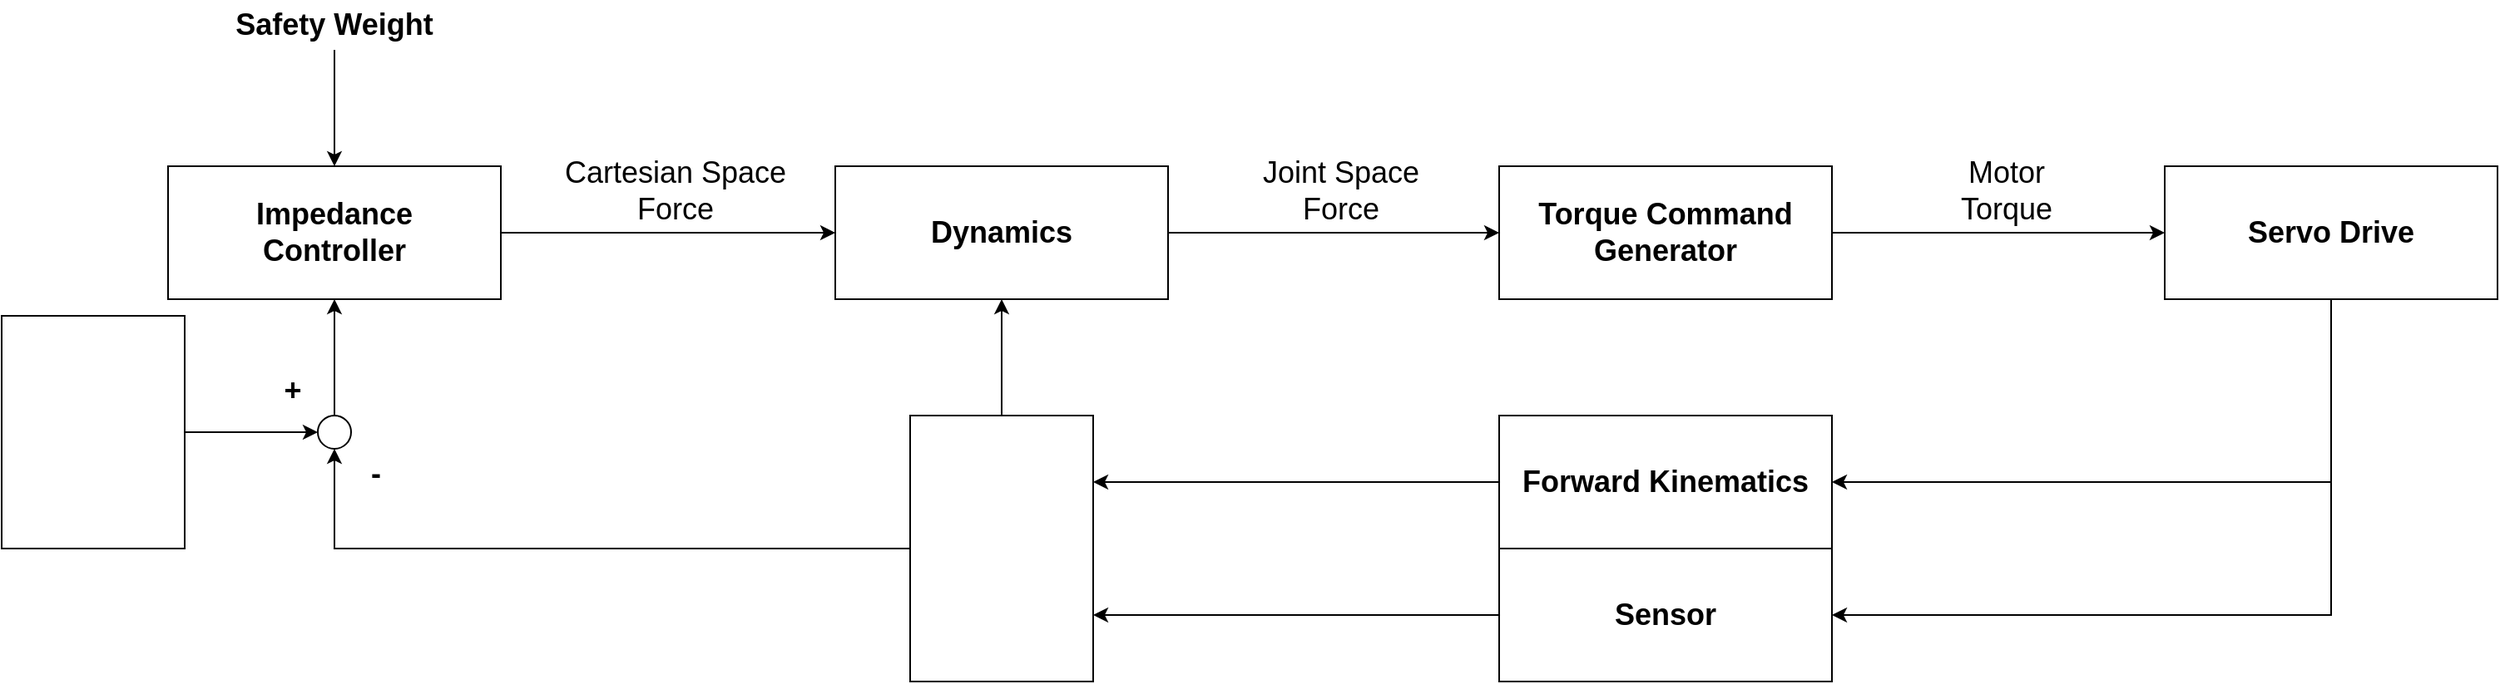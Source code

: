 <mxfile version="20.6.0" type="github">
  <diagram id="lWLraijqNVKEu7DmH__e" name="페이지-1">
    <mxGraphModel dx="2249" dy="754" grid="1" gridSize="10" guides="1" tooltips="1" connect="1" arrows="1" fold="1" page="1" pageScale="1" pageWidth="827" pageHeight="1169" math="0" shadow="0">
      <root>
        <mxCell id="0" />
        <mxCell id="1" parent="0" />
        <mxCell id="otujn-Szl1oxt65NMVmF-5" value="" style="edgeStyle=orthogonalEdgeStyle;rounded=0;orthogonalLoop=1;jettySize=auto;html=1;fontSize=18;" edge="1" parent="1" source="otujn-Szl1oxt65NMVmF-1" target="otujn-Szl1oxt65NMVmF-2">
          <mxGeometry relative="1" as="geometry" />
        </mxCell>
        <mxCell id="otujn-Szl1oxt65NMVmF-1" value="&lt;b style=&quot;font-size: 18px;&quot;&gt;Impedance&lt;br&gt;Controller&lt;/b&gt;" style="rounded=0;whiteSpace=wrap;html=1;" vertex="1" parent="1">
          <mxGeometry x="80" y="240" width="200" height="80" as="geometry" />
        </mxCell>
        <mxCell id="otujn-Szl1oxt65NMVmF-6" value="" style="edgeStyle=orthogonalEdgeStyle;rounded=0;orthogonalLoop=1;jettySize=auto;html=1;fontSize=18;" edge="1" parent="1" source="otujn-Szl1oxt65NMVmF-2" target="otujn-Szl1oxt65NMVmF-3">
          <mxGeometry relative="1" as="geometry" />
        </mxCell>
        <mxCell id="otujn-Szl1oxt65NMVmF-2" value="&lt;span style=&quot;font-size: 18px;&quot;&gt;&lt;b&gt;Dynamics&lt;/b&gt;&lt;/span&gt;" style="rounded=0;whiteSpace=wrap;html=1;" vertex="1" parent="1">
          <mxGeometry x="481" y="240" width="200" height="80" as="geometry" />
        </mxCell>
        <mxCell id="otujn-Szl1oxt65NMVmF-7" value="" style="edgeStyle=orthogonalEdgeStyle;rounded=0;orthogonalLoop=1;jettySize=auto;html=1;fontSize=18;" edge="1" parent="1" source="otujn-Szl1oxt65NMVmF-3" target="otujn-Szl1oxt65NMVmF-4">
          <mxGeometry relative="1" as="geometry" />
        </mxCell>
        <mxCell id="otujn-Szl1oxt65NMVmF-3" value="&lt;span style=&quot;font-size: 18px;&quot;&gt;&lt;b&gt;Torque Command&lt;br&gt;Generator&lt;br&gt;&lt;/b&gt;&lt;/span&gt;" style="rounded=0;whiteSpace=wrap;html=1;" vertex="1" parent="1">
          <mxGeometry x="880" y="240" width="200" height="80" as="geometry" />
        </mxCell>
        <mxCell id="otujn-Szl1oxt65NMVmF-28" style="edgeStyle=orthogonalEdgeStyle;rounded=0;orthogonalLoop=1;jettySize=auto;html=1;exitX=0.5;exitY=1;exitDx=0;exitDy=0;entryX=1;entryY=0.5;entryDx=0;entryDy=0;fontSize=18;startArrow=none;startFill=0;endArrow=classic;endFill=1;" edge="1" parent="1" source="otujn-Szl1oxt65NMVmF-4" target="otujn-Szl1oxt65NMVmF-24">
          <mxGeometry relative="1" as="geometry" />
        </mxCell>
        <mxCell id="otujn-Szl1oxt65NMVmF-29" style="edgeStyle=orthogonalEdgeStyle;rounded=0;orthogonalLoop=1;jettySize=auto;html=1;exitX=0.5;exitY=1;exitDx=0;exitDy=0;entryX=1;entryY=0.5;entryDx=0;entryDy=0;fontSize=18;startArrow=none;startFill=0;endArrow=classic;endFill=1;" edge="1" parent="1" source="otujn-Szl1oxt65NMVmF-4" target="otujn-Szl1oxt65NMVmF-25">
          <mxGeometry relative="1" as="geometry" />
        </mxCell>
        <mxCell id="otujn-Szl1oxt65NMVmF-4" value="&lt;span style=&quot;font-size: 18px;&quot;&gt;&lt;b&gt;Servo Drive&lt;/b&gt;&lt;/span&gt;" style="rounded=0;whiteSpace=wrap;html=1;" vertex="1" parent="1">
          <mxGeometry x="1280" y="240" width="200" height="80" as="geometry" />
        </mxCell>
        <mxCell id="otujn-Szl1oxt65NMVmF-18" value="" style="edgeStyle=orthogonalEdgeStyle;rounded=0;orthogonalLoop=1;jettySize=auto;html=1;fontSize=18;" edge="1" parent="1" source="otujn-Szl1oxt65NMVmF-8" target="otujn-Szl1oxt65NMVmF-1">
          <mxGeometry relative="1" as="geometry" />
        </mxCell>
        <mxCell id="otujn-Szl1oxt65NMVmF-20" style="edgeStyle=orthogonalEdgeStyle;rounded=0;orthogonalLoop=1;jettySize=auto;html=1;exitX=0;exitY=0.5;exitDx=0;exitDy=0;fontSize=18;startArrow=classic;startFill=1;endArrow=none;endFill=0;" edge="1" parent="1" source="otujn-Szl1oxt65NMVmF-8">
          <mxGeometry relative="1" as="geometry">
            <mxPoint x="90" y="400" as="targetPoint" />
          </mxGeometry>
        </mxCell>
        <mxCell id="otujn-Szl1oxt65NMVmF-8" value="" style="ellipse;whiteSpace=wrap;html=1;aspect=fixed;fontSize=18;" vertex="1" parent="1">
          <mxGeometry x="170" y="390" width="20" height="20" as="geometry" />
        </mxCell>
        <mxCell id="otujn-Szl1oxt65NMVmF-15" value="" style="edgeStyle=orthogonalEdgeStyle;rounded=0;orthogonalLoop=1;jettySize=auto;html=1;fontSize=18;" edge="1" parent="1" source="otujn-Szl1oxt65NMVmF-11" target="otujn-Szl1oxt65NMVmF-1">
          <mxGeometry relative="1" as="geometry" />
        </mxCell>
        <mxCell id="otujn-Szl1oxt65NMVmF-11" value="&lt;b&gt;Safety Weight&lt;/b&gt;" style="text;html=1;strokeColor=none;fillColor=none;align=center;verticalAlign=middle;whiteSpace=wrap;rounded=0;fontSize=18;" vertex="1" parent="1">
          <mxGeometry x="110" y="140" width="140" height="30" as="geometry" />
        </mxCell>
        <mxCell id="otujn-Szl1oxt65NMVmF-13" value="&lt;b&gt;+&lt;/b&gt;" style="text;html=1;strokeColor=none;fillColor=none;align=center;verticalAlign=middle;whiteSpace=wrap;rounded=0;fontSize=18;" vertex="1" parent="1">
          <mxGeometry x="140" y="360" width="30" height="30" as="geometry" />
        </mxCell>
        <mxCell id="otujn-Szl1oxt65NMVmF-14" value="&lt;b&gt;-&lt;/b&gt;" style="text;html=1;strokeColor=none;fillColor=none;align=center;verticalAlign=middle;whiteSpace=wrap;rounded=0;fontSize=18;" vertex="1" parent="1">
          <mxGeometry x="190" y="410" width="30" height="30" as="geometry" />
        </mxCell>
        <mxCell id="otujn-Szl1oxt65NMVmF-21" value="" style="rounded=0;whiteSpace=wrap;html=1;" vertex="1" parent="1">
          <mxGeometry x="-20" y="330" width="110" height="140" as="geometry" />
        </mxCell>
        <mxCell id="otujn-Szl1oxt65NMVmF-23" style="edgeStyle=orthogonalEdgeStyle;rounded=0;orthogonalLoop=1;jettySize=auto;html=1;exitX=0;exitY=0.5;exitDx=0;exitDy=0;entryX=0.5;entryY=1;entryDx=0;entryDy=0;fontSize=18;startArrow=none;startFill=0;endArrow=classic;endFill=1;" edge="1" parent="1" source="otujn-Szl1oxt65NMVmF-22" target="otujn-Szl1oxt65NMVmF-8">
          <mxGeometry relative="1" as="geometry" />
        </mxCell>
        <mxCell id="otujn-Szl1oxt65NMVmF-30" style="edgeStyle=orthogonalEdgeStyle;rounded=0;orthogonalLoop=1;jettySize=auto;html=1;exitX=0.5;exitY=0;exitDx=0;exitDy=0;fontSize=18;startArrow=none;startFill=0;endArrow=classic;endFill=1;" edge="1" parent="1" source="otujn-Szl1oxt65NMVmF-22" target="otujn-Szl1oxt65NMVmF-2">
          <mxGeometry relative="1" as="geometry" />
        </mxCell>
        <mxCell id="otujn-Szl1oxt65NMVmF-22" value="" style="rounded=0;whiteSpace=wrap;html=1;" vertex="1" parent="1">
          <mxGeometry x="526" y="390" width="110" height="160" as="geometry" />
        </mxCell>
        <mxCell id="otujn-Szl1oxt65NMVmF-27" style="edgeStyle=orthogonalEdgeStyle;rounded=0;orthogonalLoop=1;jettySize=auto;html=1;exitX=0;exitY=0.5;exitDx=0;exitDy=0;entryX=1;entryY=0.25;entryDx=0;entryDy=0;fontSize=18;startArrow=none;startFill=0;endArrow=classic;endFill=1;" edge="1" parent="1" source="otujn-Szl1oxt65NMVmF-24" target="otujn-Szl1oxt65NMVmF-22">
          <mxGeometry relative="1" as="geometry" />
        </mxCell>
        <mxCell id="otujn-Szl1oxt65NMVmF-24" value="&lt;span style=&quot;font-size: 18px;&quot;&gt;&lt;b&gt;Forward Kinematics&lt;br&gt;&lt;/b&gt;&lt;/span&gt;" style="rounded=0;whiteSpace=wrap;html=1;" vertex="1" parent="1">
          <mxGeometry x="880" y="390" width="200" height="80" as="geometry" />
        </mxCell>
        <mxCell id="otujn-Szl1oxt65NMVmF-26" style="edgeStyle=orthogonalEdgeStyle;rounded=0;orthogonalLoop=1;jettySize=auto;html=1;exitX=0;exitY=0.5;exitDx=0;exitDy=0;entryX=1;entryY=0.75;entryDx=0;entryDy=0;fontSize=18;startArrow=none;startFill=0;endArrow=classic;endFill=1;" edge="1" parent="1" source="otujn-Szl1oxt65NMVmF-25" target="otujn-Szl1oxt65NMVmF-22">
          <mxGeometry relative="1" as="geometry" />
        </mxCell>
        <mxCell id="otujn-Szl1oxt65NMVmF-25" value="&lt;span style=&quot;font-size: 18px;&quot;&gt;&lt;b&gt;Sensor&lt;br&gt;&lt;/b&gt;&lt;/span&gt;" style="rounded=0;whiteSpace=wrap;html=1;" vertex="1" parent="1">
          <mxGeometry x="880" y="470" width="200" height="80" as="geometry" />
        </mxCell>
        <mxCell id="otujn-Szl1oxt65NMVmF-31" value="Cartesian Space&lt;br&gt;Force" style="text;html=1;strokeColor=none;fillColor=none;align=center;verticalAlign=middle;whiteSpace=wrap;rounded=0;fontSize=18;" vertex="1" parent="1">
          <mxGeometry x="310" y="240" width="150" height="30" as="geometry" />
        </mxCell>
        <mxCell id="otujn-Szl1oxt65NMVmF-32" value="Joint Space&lt;br&gt;Force" style="text;html=1;strokeColor=none;fillColor=none;align=center;verticalAlign=middle;whiteSpace=wrap;rounded=0;fontSize=18;" vertex="1" parent="1">
          <mxGeometry x="710" y="240" width="150" height="30" as="geometry" />
        </mxCell>
        <mxCell id="otujn-Szl1oxt65NMVmF-33" value="Motor&lt;br&gt;Torque" style="text;html=1;strokeColor=none;fillColor=none;align=center;verticalAlign=middle;whiteSpace=wrap;rounded=0;fontSize=18;" vertex="1" parent="1">
          <mxGeometry x="1110" y="240" width="150" height="30" as="geometry" />
        </mxCell>
      </root>
    </mxGraphModel>
  </diagram>
</mxfile>
